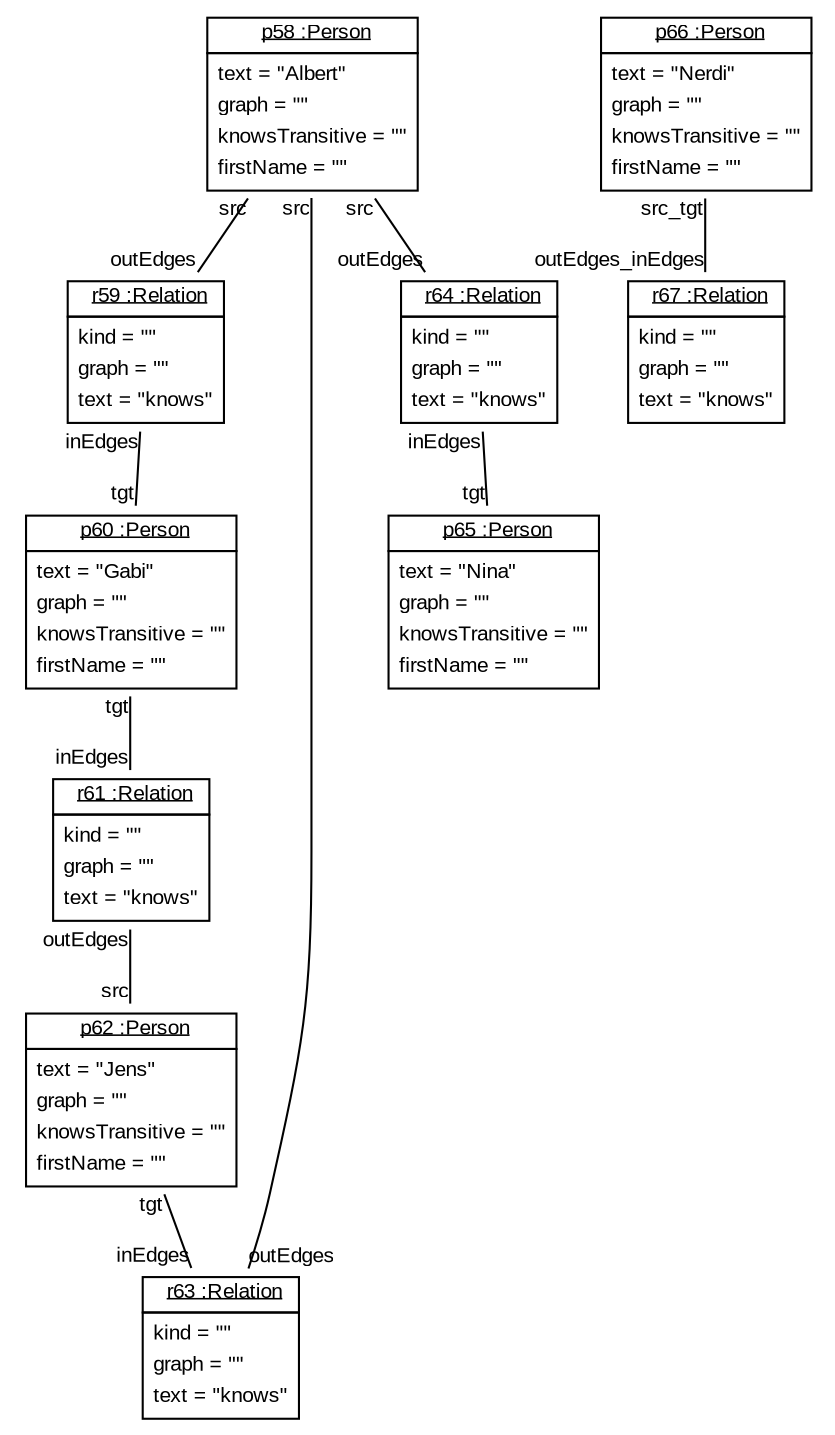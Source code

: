 graph ObjectDiagram {
   node [shape = none, fontsize = 10, fontname = "Arial"];
   edge [fontsize = 10, fontname = "Arial"];
   compound=true;

p58 [label=<<table border='0' cellborder='1' cellspacing='0'> <tr> <td href="../examples/org/sdmlib/examples/m2m/Person.java"> <u>p58 :Person</u></td></tr><tr><td><table border='0' cellborder='0' cellspacing='0'><tr><td align='left'>text = "Albert"</td></tr><tr><td align='left'>graph = ""</td></tr><tr><td align='left'>knowsTransitive = ""</td></tr><tr><td align='left'>firstName = ""</td></tr></table></td></tr></table>>];
r59 [label=<<table border='0' cellborder='1' cellspacing='0'> <tr> <td href="../examples/org/sdmlib/examples/m2m/Relation.java"> <u>r59 :Relation</u></td></tr><tr><td><table border='0' cellborder='0' cellspacing='0'><tr><td align='left'>kind = ""</td></tr><tr><td align='left'>graph = ""</td></tr><tr><td align='left'>text = "knows"</td></tr></table></td></tr></table>>];
p60 [label=<<table border='0' cellborder='1' cellspacing='0'> <tr> <td href="../examples/org/sdmlib/examples/m2m/Person.java"> <u>p60 :Person</u></td></tr><tr><td><table border='0' cellborder='0' cellspacing='0'><tr><td align='left'>text = "Gabi"</td></tr><tr><td align='left'>graph = ""</td></tr><tr><td align='left'>knowsTransitive = ""</td></tr><tr><td align='left'>firstName = ""</td></tr></table></td></tr></table>>];
r61 [label=<<table border='0' cellborder='1' cellspacing='0'> <tr> <td href="../examples/org/sdmlib/examples/m2m/Relation.java"> <u>r61 :Relation</u></td></tr><tr><td><table border='0' cellborder='0' cellspacing='0'><tr><td align='left'>kind = ""</td></tr><tr><td align='left'>graph = ""</td></tr><tr><td align='left'>text = "knows"</td></tr></table></td></tr></table>>];
p62 [label=<<table border='0' cellborder='1' cellspacing='0'> <tr> <td href="../examples/org/sdmlib/examples/m2m/Person.java"> <u>p62 :Person</u></td></tr><tr><td><table border='0' cellborder='0' cellspacing='0'><tr><td align='left'>text = "Jens"</td></tr><tr><td align='left'>graph = ""</td></tr><tr><td align='left'>knowsTransitive = ""</td></tr><tr><td align='left'>firstName = ""</td></tr></table></td></tr></table>>];
r63 [label=<<table border='0' cellborder='1' cellspacing='0'> <tr> <td href="../examples/org/sdmlib/examples/m2m/Relation.java"> <u>r63 :Relation</u></td></tr><tr><td><table border='0' cellborder='0' cellspacing='0'><tr><td align='left'>kind = ""</td></tr><tr><td align='left'>graph = ""</td></tr><tr><td align='left'>text = "knows"</td></tr></table></td></tr></table>>];
r64 [label=<<table border='0' cellborder='1' cellspacing='0'> <tr> <td href="../examples/org/sdmlib/examples/m2m/Relation.java"> <u>r64 :Relation</u></td></tr><tr><td><table border='0' cellborder='0' cellspacing='0'><tr><td align='left'>kind = ""</td></tr><tr><td align='left'>graph = ""</td></tr><tr><td align='left'>text = "knows"</td></tr></table></td></tr></table>>];
p65 [label=<<table border='0' cellborder='1' cellspacing='0'> <tr> <td href="../examples/org/sdmlib/examples/m2m/Person.java"> <u>p65 :Person</u></td></tr><tr><td><table border='0' cellborder='0' cellspacing='0'><tr><td align='left'>text = "Nina"</td></tr><tr><td align='left'>graph = ""</td></tr><tr><td align='left'>knowsTransitive = ""</td></tr><tr><td align='left'>firstName = ""</td></tr></table></td></tr></table>>];
p66 [label=<<table border='0' cellborder='1' cellspacing='0'> <tr> <td href="../examples/org/sdmlib/examples/m2m/Person.java"> <u>p66 :Person</u></td></tr><tr><td><table border='0' cellborder='0' cellspacing='0'><tr><td align='left'>text = "Nerdi"</td></tr><tr><td align='left'>graph = ""</td></tr><tr><td align='left'>knowsTransitive = ""</td></tr><tr><td align='left'>firstName = ""</td></tr></table></td></tr></table>>];
r67 [label=<<table border='0' cellborder='1' cellspacing='0'> <tr> <td href="../examples/org/sdmlib/examples/m2m/Relation.java"> <u>r67 :Relation</u></td></tr><tr><td><table border='0' cellborder='0' cellspacing='0'><tr><td align='left'>kind = ""</td></tr><tr><td align='left'>graph = ""</td></tr><tr><td align='left'>text = "knows"</td></tr></table></td></tr></table>>];

p58 -- r59 [headlabel = "outEdges" taillabel = "src"];
p58 -- r63 [headlabel = "outEdges" taillabel = "src"];
p58 -- r64 [headlabel = "outEdges" taillabel = "src"];
r59 -- p60 [headlabel = "tgt" taillabel = "inEdges"];
p60 -- r61 [headlabel = "inEdges" taillabel = "tgt"];
r61 -- p62 [headlabel = "src" taillabel = "outEdges"];
p62 -- r63 [headlabel = "inEdges" taillabel = "tgt"];
r64 -- p65 [headlabel = "tgt" taillabel = "inEdges"];
p66 -- r67 [headlabel = "outEdges_inEdges" taillabel = "src_tgt"];
}
